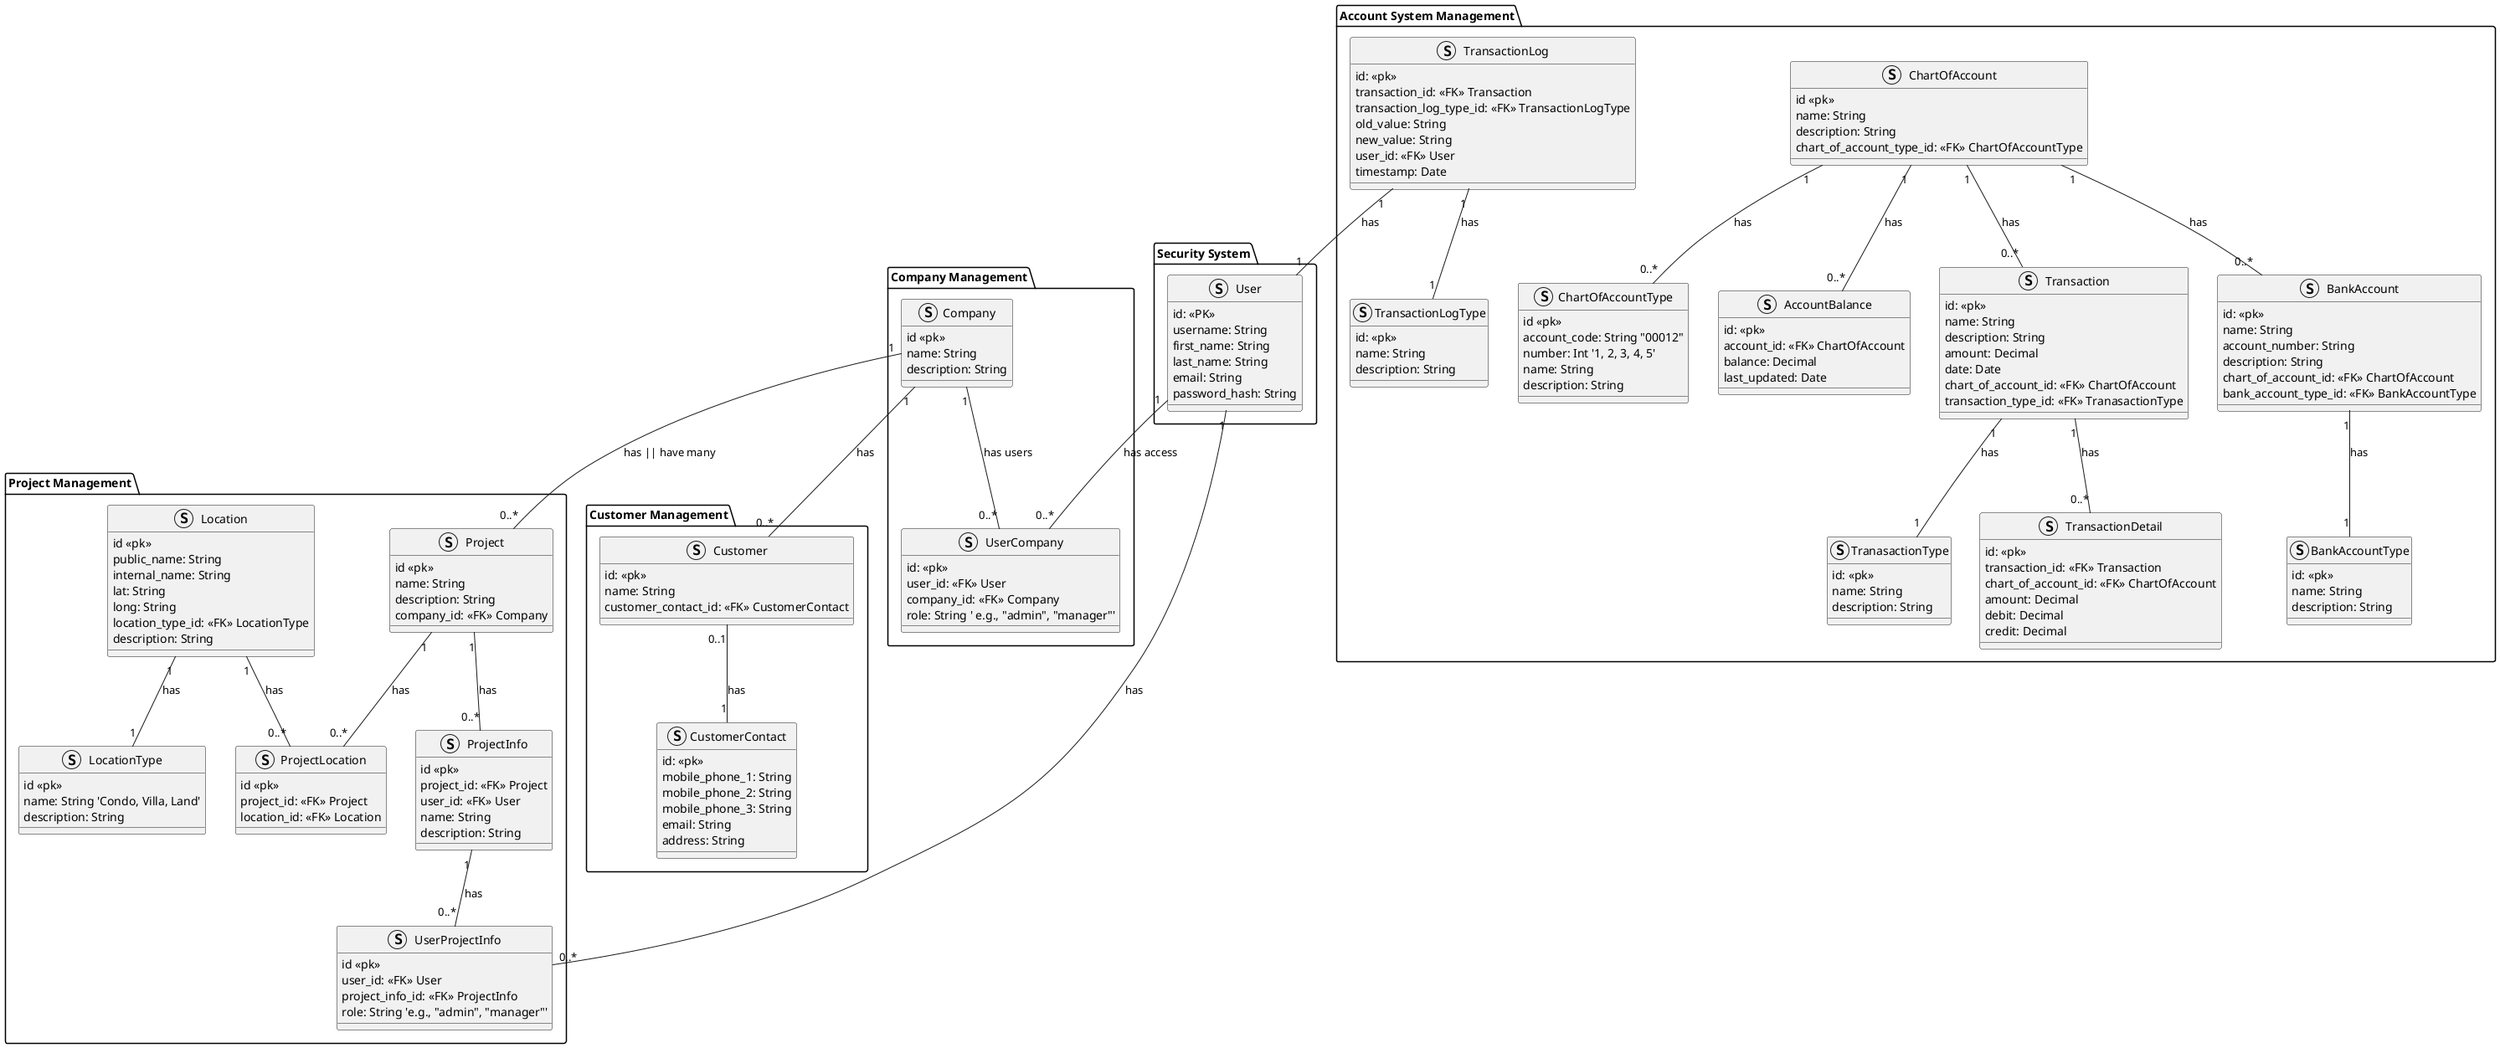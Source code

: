 ' Rule 1: All Atributes are private
' Rule 2: table name is CamelCase
' Rule 3: table name is singular
' Rule 4: properties are snake_case
' Rule 5: no access podifier is used
@startuml name Database Schema
package "Security System" {
    
    Struct User {
    id: <<PK>> 
    username: String
    first_name: String
    last_name: String
    email: String
    password_hash: String
    }
}

package "Company Management" {
    
    Struct Company {
    id <<pk>>
    name: String
    description: String
    
    }
    Struct UserCompany {
        id: <<pk>>
        user_id: <<FK>> User
        company_id: <<FK>> Company
        role: String ' e.g., "admin", "manager"'
    }
}

package "Project Management" {
    
    Struct Project {
    id <<pk>>
    name: String
    description: String
    company_id: <<FK>> Company
    
    }

    Struct Location {
        id <<pk>>
        public_name: String
        internal_name: String
        lat: String
        long: String
        location_type_id: <<FK>> LocationType
        description: String
        
    }

    Struct ProjectLocation {
        id <<pk>>
        project_id: <<FK>> Project
        location_id: <<FK>> Location
    }

    Struct LocationType {
        id <<pk>>
        name: String 'Condo, Villa, Land'
        description: String
    }

    Struct ProjectInfo{
        id <<pk>>
        project_id: <<FK>> Project
        user_id: <<FK>> User
        name: String
        description: String
        
    }

    Struct UserProjectInfo {
        id <<pk>>
        user_id: <<FK>> User
        project_info_id: <<FK>> ProjectInfo
        role: String 'e.g., "admin", "manager"'
    }
}

package "Account System Management" {

    
    Struct ChartOfAccount {
        id <<pk>>
        name: String
        description: String
        chart_of_account_type_id: <<FK>> ChartOfAccountType
        
    }
    '  ABCDE assest debt equity income expense'
    Struct ChartOfAccountType {
        id <<pk>>
        account_code: String "00012"
        number: Int '1, 2, 3, 4, 5'
        name: String
        description: String
    }
    Struct AccountBalance {
        id: <<pk>>
        account_id: <<FK>> ChartOfAccount
        balance: Decimal
        last_updated: Date
    }

    Struct Transaction {
        id: <<pk>>
        name: String
        description: String
        amount: Decimal
        date: Date
        chart_of_account_id: <<FK>> ChartOfAccount
        transaction_type_id: <<FK>> TranasactionType
    }

    Struct TranasactionType {
        id: <<pk>>
        name: String
        description: String
    }

    Struct TransactionDetail {
        id: <<pk>>
        transaction_id: <<FK>> Transaction
        chart_of_account_id: <<FK>> ChartOfAccount
        amount: Decimal
        debit: Decimal
        credit: Decimal
    }
    

    Struct BankAccount {
        id: <<pk>>
        name: String
        account_number: String
        description: String
        chart_of_account_id: <<FK>> ChartOfAccount
        bank_account_type_id: <<FK>> BankAccountType
    }

    Struct BankAccountType{
        id: <<pk>>
        name: String
        description: String
    }

    


    Struct TransactionLog {
        id: <<pk>>
        transaction_id: <<FK>> Transaction
        transaction_log_type_id: <<FK>> TransactionLogType
        old_value: String
        new_value: String
        user_id: <<FK>> User
        timestamp: Date
    }

    ' Created, Updated, Deleted '
    Struct TransactionLogType {
        id: <<pk>>
        name: String
        description: String
    }
    

}


package "Customer Management" {
    Struct Customer {
        id: <<pk>>
        name: String
        customer_contact_id: <<FK>> CustomerContact
        
    }

    Struct CustomerContact {
        id: <<pk>>
        mobile_phone_1: String
        mobile_phone_2: String
        mobile_phone_3: String
        email: String
        address: String
        
    }
}











User "1" -- "0..*" UserCompany : "has access"
Company "1" -- "0..*" UserCompany : "has users"
Company "1" -- "0..*" Customer: "has"
Customer "0..1" -- "1" CustomerContact: "has"
Company "1" -- "0..*" Project : "has || have many"
Project "1" -- "0..*" ProjectLocation : "has"
Location "1" -- "0..*" ProjectLocation : "has"
Project "1" -- "0..*" ProjectInfo : "has"
User "1" -- "0..*" UserProjectInfo : "has"
ProjectInfo "1" -- "0..*" UserProjectInfo : "has"
Location "1" -- "1" LocationType : "has"
BankAccount "1" -- "1" BankAccountType : "has"
ChartOfAccount "1" -- "0..*" BankAccount : "has"
ChartOfAccount "1" -- "0..*" AccountBalance : "has"
ChartOfAccount "1" -- "0..*" Transaction : "has"
ChartOfAccount "1" -- "0..*" ChartOfAccountType : "has"
Transaction "1" -- "0..*" TransactionDetail : "has"
Transaction "1" -- "1" TranasactionType : "has"
TransactionLog "1" -- "1" User : "has"
TransactionLog "1" -- "1" TransactionLogType: "has"
@enduml
